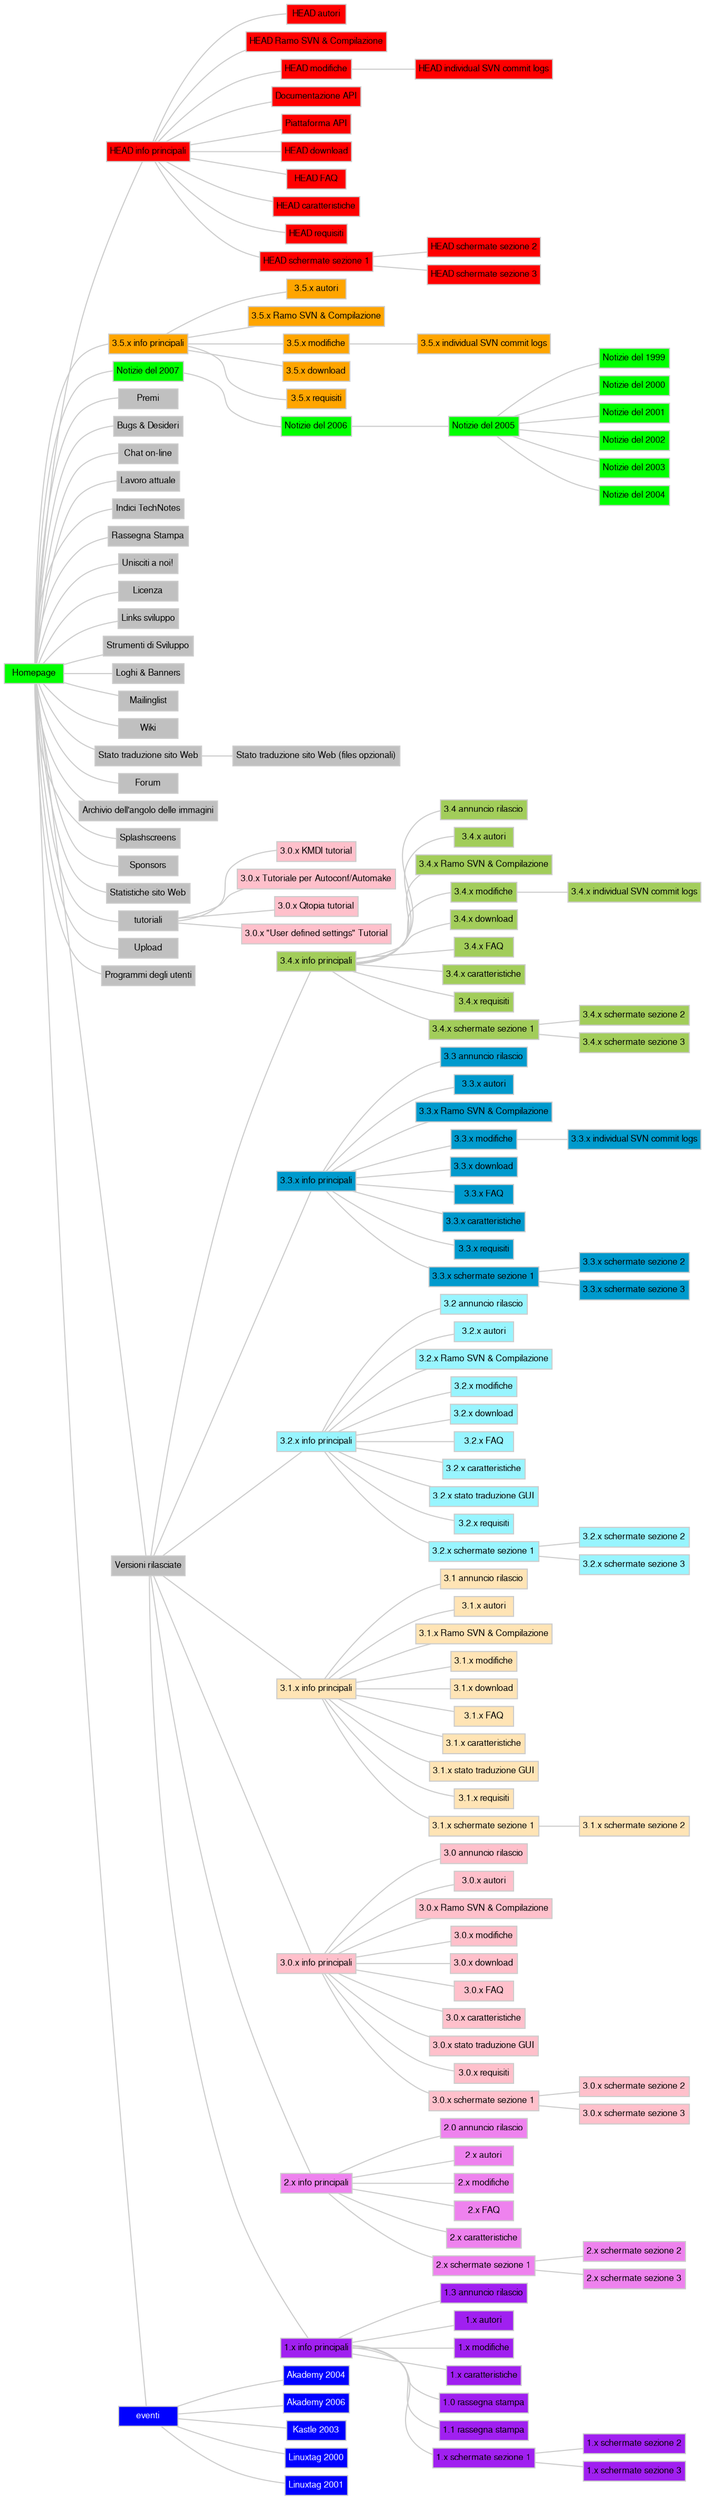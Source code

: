 digraph G {
  fontpath="/usr/X11R6/lib/X11/fonts/truetype";
  charset="iso-8859-1";
  rankdir="LR";
  ranksep="0.2";
  nodesep="0.1";
  overlap="false";
  node [shape="box",color="#cccccc",fontname="FreeSans", fontsize="8",fontcolor="#000000" margin="0.04" height="0.25"];
  edge [color="#cccccc",arrowhead="none"];
  21 [label="HEAD autori", URL="../index.html?filename=HEAD/authors.html", fillcolor="red", fontcolor="", style="filled"];
  27 -> 21;
  22 [label="HEAD Ramo SVN &amp; Compilazione", URL="../index.html?filename=HEAD/branches_compiling.html", fillcolor="red", fontcolor="", style="filled"];
  27 -> 22;
  159 [label="HEAD individual SVN commit logs", URL="../index.html?filename=HEAD/ChangeLog.html", fillcolor="red", fontcolor="", style="filled"];
  29 -> 159;
  29 [label="HEAD modifiche", URL="../index.html?filename=HEAD/changes.html", fillcolor="red", fontcolor="", style="filled"];
  27 -> 29;
  136 [label="Documentazione API", URL="../HEAD/doc/api/", fillcolor="red", fontcolor="", style="filled"];
  27 -> 136;
  139 [label="Piattaforma API", URL="../HEAD/doc/platform/", fillcolor="red", fontcolor="", style="filled"];
  27 -> 139;
  24 [label="HEAD download", URL="../index.html?filename=HEAD/download.html", fillcolor="red", fontcolor="", style="filled"];
  27 -> 24;
  31 [label="HEAD FAQ", URL="../index.html?filename=HEAD/faq.html", fillcolor="red", fontcolor="", style="filled"];
  27 -> 31;
  30 [label="HEAD caratteristiche", URL="../index.html?filename=HEAD/features.html", fillcolor="red", fontcolor="", style="filled"];
  27 -> 30;
  27 [label="HEAD info principali", URL="../index.html?filename=HEAD/kdevelop.html", fillcolor="red", fontcolor="", style="filled"];
  1 -> 27;
  23 [label="HEAD requisiti", URL="../index.html?filename=HEAD/requirements.html", fillcolor="red", fontcolor="", style="filled"];
  27 -> 23;
  32 [label="HEAD schermate sezione 1", URL="../index.html?filename=HEAD/screenshots1.html", fillcolor="red", fontcolor="", style="filled"];
  27 -> 32;
  33 [label="HEAD schermate sezione 2", URL="../index.html?filename=HEAD/screenshots2.html", fillcolor="red", fontcolor="", style="filled"];
  32 -> 33;
  34 [label="HEAD schermate sezione 3", URL="../index.html?filename=HEAD/screenshots3.html", fillcolor="red", fontcolor="", style="filled"];
  32 -> 34;
  211 [label="3.5.x autori", URL="../index.html?filename=3.5/authors.html", fillcolor="orange", fontcolor="", style="filled"];
  209 -> 211;
  212 [label="3.5.x Ramo SVN &amp; Compilazione", URL="../index.html?filename=3.5/branches_compiling.html", fillcolor="orange", fontcolor="", style="filled"];
  209 -> 212;
  213 [label="3.5.x individual SVN commit logs", URL="../index.html?filename=3.5/ChangeLog.html", fillcolor="orange", fontcolor="", style="filled"];
  214 -> 213;
  214 [label="3.5.x modifiche", URL="../index.html?filename=3.5/changes.html", fillcolor="orange", fontcolor="", style="filled"];
  209 -> 214;
  217 [label="3.5.x download", URL="../index.html?filename=3.5/download.html", fillcolor="orange", fontcolor="", style="filled"];
  209 -> 217;
  209 [label="3.5.x info principali", URL="../index.html?filename=3.5/kdevelop.html", fillcolor="orange", fontcolor="", style="filled"];
  1 -> 209;
  220 [label="3.5.x requisiti", URL="../index.html?filename=3.5/requirements.html", fillcolor="orange", fontcolor="", style="filled"];
  209 -> 220;
  1 [label="Homepage", URL="../index.html?filename=main.html", fillcolor="green", fontcolor="", style="filled"];
  38 [label="Notizie del 1999", URL="../index.html?filename=main1999.html", fillcolor="green", fontcolor="", style="filled"];
  177 -> 38;
  39 [label="Notizie del 2000", URL="../index.html?filename=main2000.html", fillcolor="green", fontcolor="", style="filled"];
  177 -> 39;
  40 [label="Notizie del 2001", URL="../index.html?filename=main2001.html", fillcolor="green", fontcolor="", style="filled"];
  177 -> 40;
  41 [label="Notizie del 2002", URL="../index.html?filename=main2002.html", fillcolor="green", fontcolor="", style="filled"];
  177 -> 41;
  42 [label="Notizie del 2003", URL="../index.html?filename=main2003.html", fillcolor="green", fontcolor="", style="filled"];
  177 -> 42;
  118 [label="Notizie del 2004", URL="../index.html?filename=main2004.html", fillcolor="green", fontcolor="", style="filled"];
  177 -> 118;
  177 [label="Notizie del 2005", URL="../index.html?filename=main2005.html", fillcolor="green", fontcolor="", style="filled"];
  180 -> 177;
  180 [label="Notizie del 2006", URL="../index.html?filename=main2006.html", fillcolor="green", fontcolor="", style="filled"];
  225 -> 180;
  225 [label="Notizie del 2007", URL="../index.html?filename=main2007.html", fillcolor="green", fontcolor="", style="filled"];
  1 -> 225;
  15 [label="Premi", URL="../index.html?filename=awards.html", fillcolor="gray", fontcolor="", style="filled"];
  1 -> 15;
  5 [label="Bugs &amp; Desideri", URL="../index.html?filename=bugs.html", fillcolor="gray", fontcolor="", style="filled"];
  1 -> 5;
  135 [label="Chat on-line", URL="../chat/", fillcolor="gray", fontcolor="", style="filled"];
  1 -> 135;
  105 [label="Lavoro attuale", URL="../index.html?filename=current_work.html", fillcolor="gray", fontcolor="", style="filled"];
  1 -> 105;
  117 [label="Indici TechNotes", URL="../index.html?filename=doc/technotes/index.html", fillcolor="gray", fontcolor="", style="filled"];
  1 -> 117;
  36 [label="Rassegna Stampa", URL="../index.html?filename=in_the_press.html", fillcolor="gray", fontcolor="", style="filled"];
  1 -> 36;
  16 [label="Unisciti a noi!", URL="../index.html?filename=join-the-team.html", fillcolor="gray", fontcolor="", style="filled"];
  1 -> 16;
  37 [label="Licenza", URL="../index.html?filename=license.html", fillcolor="gray", fontcolor="", style="filled"];
  1 -> 37;
  7 [label="Links sviluppo", URL="../index.html?filename=links_development.html", fillcolor="gray", fontcolor="", style="filled"];
  1 -> 7;
  11 [label="Strumenti di Sviluppo", URL="../index.html?filename=links_tools.html", fillcolor="gray", fontcolor="", style="filled"];
  1 -> 11;
  13 [label="Loghi &amp; Banners", URL="../index.html?filename=logos_banners.html", fillcolor="gray", fontcolor="", style="filled"];
  1 -> 13;
  17 [label="Mailinglist", URL="../index.html?filename=mailinglist.html", fillcolor="gray", fontcolor="", style="filled"];
  1 -> 17;
  134 [label="Wiki", URL="../mediawiki/", fillcolor="gray", fontcolor="", style="filled"];
  1 -> 134;
  112 [label="Stato traduzione sito Web (files opzionali)", URL="../index.html?filename=optional_files_translation_status.html", fillcolor="gray", fontcolor="", style="filled"];
  111 -> 112;
  137 [label="Forum", URL="../phorum5/", fillcolor="gray", fontcolor="", style="filled"];
  1 -> 137;
  43 [label="Archivio dell\'angolo delle immagini", URL="../index.html?filename=pic_corner.html", fillcolor="gray", fontcolor="", style="filled"];
  1 -> 43;
  44 [label="Splashscreens", URL="../index.html?filename=splashscreens.html", fillcolor="gray", fontcolor="", style="filled"];
  1 -> 44;
  8 [label="Sponsors", URL="../index.html?filename=sponsors.html", fillcolor="gray", fontcolor="", style="filled"];
  1 -> 8;
  45 [label="Statistiche sito Web", URL="../index.html?filename=stats.html", fillcolor="gray", fontcolor="", style="filled"];
  1 -> 45;
  103 [label="tutoriali", URL="../index.html?filename=tutorials.html", fillcolor="gray", fontcolor="", style="filled"];
  1 -> 103;
  18 [label="Upload", URL="../index.html?filename=upload.html", fillcolor="gray", fontcolor="", style="filled"];
  1 -> 18;
  9 [label="Programmi degli utenti", URL="../index.html?filename=users.html", fillcolor="gray", fontcolor="", style="filled"];
  1 -> 9;
  12 [label="Versioni rilasciate", URL="../index.html?filename=versions.html", fillcolor="gray", fontcolor="", style="filled"];
  1 -> 12;
  111 [label="Stato traduzione sito Web", URL="../index.html?filename=website_translation_status.html", fillcolor="gray", fontcolor="", style="filled"];
  1 -> 111;
  162 [label="3.4 annuncio rilascio", URL="../index.html?filename=3.4/announce-kdevelop-3.4.html", fillcolor="darkolivegreen3", fontcolor="", style="filled"];
  161 -> 162;
  163 [label="3.4.x autori", URL="../index.html?filename=3.4/authors.html", fillcolor="darkolivegreen3", fontcolor="", style="filled"];
  161 -> 163;
  164 [label="3.4.x Ramo SVN &amp; Compilazione", URL="../index.html?filename=3.4/branches_compiling.html", fillcolor="darkolivegreen3", fontcolor="", style="filled"];
  161 -> 164;
  165 [label="3.4.x individual SVN commit logs", URL="../index.html?filename=3.4/ChangeLog.html", fillcolor="darkolivegreen3", fontcolor="", style="filled"];
  166 -> 165;
  166 [label="3.4.x modifiche", URL="../index.html?filename=3.4/changes.html", fillcolor="darkolivegreen3", fontcolor="", style="filled"];
  161 -> 166;
  168 [label="3.4.x download", URL="../index.html?filename=3.4/download.html", fillcolor="darkolivegreen3", fontcolor="", style="filled"];
  161 -> 168;
  169 [label="3.4.x FAQ", URL="../index.html?filename=3.4/faq.html", fillcolor="darkolivegreen3", fontcolor="", style="filled"];
  161 -> 169;
  170 [label="3.4.x caratteristiche", URL="../index.html?filename=3.4/features.html", fillcolor="darkolivegreen3", fontcolor="", style="filled"];
  161 -> 170;
  161 [label="3.4.x info principali", URL="../index.html?filename=3.4/kdevelop.html", fillcolor="darkolivegreen3", fontcolor="", style="filled"];
  12 -> 161;
  172 [label="3.4.x requisiti", URL="../index.html?filename=3.4/requirements.html", fillcolor="darkolivegreen3", fontcolor="", style="filled"];
  161 -> 172;
  173 [label="3.4.x schermate sezione 1", URL="../index.html?filename=3.4/screenshots1.html", fillcolor="darkolivegreen3", fontcolor="", style="filled"];
  161 -> 173;
  174 [label="3.4.x schermate sezione 2", URL="../index.html?filename=3.4/screenshots2.html", fillcolor="darkolivegreen3", fontcolor="", style="filled"];
  173 -> 174;
  175 [label="3.4.x schermate sezione 3", URL="../index.html?filename=3.4/screenshots3.html", fillcolor="darkolivegreen3", fontcolor="", style="filled"];
  173 -> 175;
  144 [label="3.3 annuncio rilascio", URL="../index.html?filename=3.3/announce-kdevelop-3.3.html", fillcolor="deepskyblue3", fontcolor="", style="filled"];
  143 -> 144;
  145 [label="3.3.x autori", URL="../index.html?filename=3.3/authors.html", fillcolor="deepskyblue3", fontcolor="", style="filled"];
  143 -> 145;
  146 [label="3.3.x Ramo SVN &amp; Compilazione", URL="../index.html?filename=3.3/branches_compiling.html", fillcolor="deepskyblue3", fontcolor="", style="filled"];
  143 -> 146;
  158 [label="3.3.x individual SVN commit logs", URL="../index.html?filename=3.3/ChangeLog.html", fillcolor="deepskyblue3", fontcolor="", style="filled"];
  147 -> 158;
  147 [label="3.3.x modifiche", URL="../index.html?filename=3.3/changes.html", fillcolor="deepskyblue3", fontcolor="", style="filled"];
  143 -> 147;
  149 [label="3.3.x download", URL="../index.html?filename=3.3/download.html", fillcolor="deepskyblue3", fontcolor="", style="filled"];
  143 -> 149;
  150 [label="3.3.x FAQ", URL="../index.html?filename=3.3/faq.html", fillcolor="deepskyblue3", fontcolor="", style="filled"];
  143 -> 150;
  151 [label="3.3.x caratteristiche", URL="../index.html?filename=3.3/features.html", fillcolor="deepskyblue3", fontcolor="", style="filled"];
  143 -> 151;
  143 [label="3.3.x info principali", URL="../index.html?filename=3.3/kdevelop.html", fillcolor="deepskyblue3", fontcolor="", style="filled"];
  12 -> 143;
  153 [label="3.3.x requisiti", URL="../index.html?filename=3.3/requirements.html", fillcolor="deepskyblue3", fontcolor="", style="filled"];
  143 -> 153;
  154 [label="3.3.x schermate sezione 1", URL="../index.html?filename=3.3/screenshots1.html", fillcolor="deepskyblue3", fontcolor="", style="filled"];
  143 -> 154;
  155 [label="3.3.x schermate sezione 2", URL="../index.html?filename=3.3/screenshots2.html", fillcolor="deepskyblue3", fontcolor="", style="filled"];
  154 -> 155;
  156 [label="3.3.x schermate sezione 3", URL="../index.html?filename=3.3/screenshots3.html", fillcolor="deepskyblue3", fontcolor="", style="filled"];
  154 -> 156;
  120 [label="3.2 annuncio rilascio", URL="../index.html?filename=3.2/announce-kdevelop-3.2.html", fillcolor="cadetblue1", fontcolor="", style="filled"];
  119 -> 120;
  121 [label="3.2.x autori", URL="../index.html?filename=3.2/authors.html", fillcolor="cadetblue1", fontcolor="", style="filled"];
  119 -> 121;
  122 [label="3.2.x Ramo SVN &amp; Compilazione", URL="../index.html?filename=3.2/branches_compiling.html", fillcolor="cadetblue1", fontcolor="", style="filled"];
  119 -> 122;
  123 [label="3.2.x modifiche", URL="../index.html?filename=3.2/changes.html", fillcolor="cadetblue1", fontcolor="", style="filled"];
  119 -> 123;
  125 [label="3.2.x download", URL="../index.html?filename=3.2/download.html", fillcolor="cadetblue1", fontcolor="", style="filled"];
  119 -> 125;
  126 [label="3.2.x FAQ", URL="../index.html?filename=3.2/faq.html", fillcolor="cadetblue1", fontcolor="", style="filled"];
  119 -> 126;
  127 [label="3.2.x caratteristiche", URL="../index.html?filename=3.2/features.html", fillcolor="cadetblue1", fontcolor="", style="filled"];
  119 -> 127;
  119 [label="3.2.x info principali", URL="../index.html?filename=3.2/kdevelop.html", fillcolor="cadetblue1", fontcolor="", style="filled"];
  12 -> 119;
  128 [label="3.2.x stato traduzione GUI", URL="../index.html?filename=3.2/kdevelop_po_status.html", fillcolor="cadetblue1", fontcolor="", style="filled"];
  119 -> 128;
  133 [label="3.2.x requisiti", URL="../index.html?filename=3.2/requirements.html", fillcolor="cadetblue1", fontcolor="", style="filled"];
  119 -> 133;
  129 [label="3.2.x schermate sezione 1", URL="../index.html?filename=3.2/screenshots1.html", fillcolor="cadetblue1", fontcolor="", style="filled"];
  119 -> 129;
  130 [label="3.2.x schermate sezione 2", URL="../index.html?filename=3.2/screenshots2.html", fillcolor="cadetblue1", fontcolor="", style="filled"];
  129 -> 130;
  131 [label="3.2.x schermate sezione 3", URL="../index.html?filename=3.2/screenshots3.html", fillcolor="cadetblue1", fontcolor="", style="filled"];
  129 -> 131;
  88 [label="3.1 annuncio rilascio", URL="../index.html?filename=3.1/announce-kdevelop-3.1.html", fillcolor="moccasin", fontcolor="", style="filled"];
  4 -> 88;
  77 [label="3.1.x autori", URL="../index.html?filename=3.1/authors.html", fillcolor="moccasin", fontcolor="", style="filled"];
  4 -> 77;
  78 [label="3.1.x Ramo SVN &amp; Compilazione", URL="../index.html?filename=3.1/branches_compiling.html", fillcolor="moccasin", fontcolor="", style="filled"];
  4 -> 78;
  89 [label="3.1.x modifiche", URL="../index.html?filename=3.1/changes.html", fillcolor="moccasin", fontcolor="", style="filled"];
  4 -> 89;
  80 [label="3.1.x download", URL="../index.html?filename=3.1/download.html", fillcolor="moccasin", fontcolor="", style="filled"];
  4 -> 80;
  90 [label="3.1.x FAQ", URL="../index.html?filename=3.1/faq.html", fillcolor="moccasin", fontcolor="", style="filled"];
  4 -> 90;
  91 [label="3.1.x caratteristiche", URL="../index.html?filename=3.1/features.html", fillcolor="moccasin", fontcolor="", style="filled"];
  4 -> 91;
  4 [label="3.1.x info principali", URL="../index.html?filename=3.1/kdevelop.html", fillcolor="moccasin", fontcolor="", style="filled"];
  12 -> 4;
  81 [label="3.1.x stato traduzione GUI", URL="../index.html?filename=3.1/kdevelop_po_status.html", fillcolor="moccasin", fontcolor="", style="filled"];
  4 -> 81;
  82 [label="3.1.x requisiti", URL="../index.html?filename=3.1/requirements.html", fillcolor="moccasin", fontcolor="", style="filled"];
  4 -> 82;
  92 [label="3.1.x schermate sezione 1", URL="../index.html?filename=3.1/screenshots1.html", fillcolor="moccasin", fontcolor="", style="filled"];
  4 -> 92;
  93 [label="3.1.x schermate sezione 2", URL="../index.html?filename=3.1/screenshots2.html", fillcolor="moccasin", fontcolor="", style="filled"];
  92 -> 93;
  62 [label="3.0 annuncio rilascio", URL="../index.html?filename=3.0/announce-kdevelop-3.0.html", fillcolor="pink", fontcolor="", style="filled"];
  3 -> 62;
  69 [label="3.0.x autori", URL="../index.html?filename=3.0/authors.html", fillcolor="pink", fontcolor="", style="filled"];
  3 -> 69;
  73 [label="3.0.x Ramo SVN &amp; Compilazione", URL="../index.html?filename=3.0/branches_compiling.html", fillcolor="pink", fontcolor="", style="filled"];
  3 -> 73;
  63 [label="3.0.x modifiche", URL="../index.html?filename=3.0/changes.html", fillcolor="pink", fontcolor="", style="filled"];
  3 -> 63;
  140 [label="3.0.x KMDI tutorial", URL="../3.0/doc/kmditutorial/index.html", fillcolor="pink", fontcolor="", style="filled"];
  103 -> 140;
  76 [label="3.0.x Tutoriale per Autoconf/Automake", URL="../index.html?filename=3.0/doc/tutorial_autoconf.html", fillcolor="pink", fontcolor="", style="filled"];
  103 -> 76;
  141 [label="3.0.x Qtopia tutorial", URL="../3.0/doc/tutorial_qtopia/index.html", fillcolor="pink", fontcolor="", style="filled"];
  103 -> 141;
  142 [label="3.0.x \"User defined settings\" Tutorial", URL="../3.0/doc/tutorial_settings/index.html", fillcolor="pink", fontcolor="", style="filled"];
  103 -> 142;
  74 [label="3.0.x download", URL="../index.html?filename=3.0/download.html", fillcolor="pink", fontcolor="", style="filled"];
  3 -> 74;
  64 [label="3.0.x FAQ", URL="../index.html?filename=3.0/faq.html", fillcolor="pink", fontcolor="", style="filled"];
  3 -> 64;
  71 [label="3.0.x caratteristiche", URL="../index.html?filename=3.0/features.html", fillcolor="pink", fontcolor="", style="filled"];
  3 -> 71;
  3 [label="3.0.x info principali", URL="../index.html?filename=3.0/kdevelop.html", fillcolor="pink", fontcolor="", style="filled"];
  12 -> 3;
  160 [label="3.0.x stato traduzione GUI", URL="../index.html?filename=3.0/kdevelop_po_status.html", fillcolor="pink", fontcolor="", style="filled"];
  3 -> 160;
  72 [label="3.0.x requisiti", URL="../index.html?filename=3.0/requirements.html", fillcolor="pink", fontcolor="", style="filled"];
  3 -> 72;
  66 [label="3.0.x schermate sezione 1", URL="../index.html?filename=3.0/screenshots1.html", fillcolor="pink", fontcolor="", style="filled"];
  3 -> 66;
  67 [label="3.0.x schermate sezione 2", URL="../index.html?filename=3.0/screenshots2.html", fillcolor="pink", fontcolor="", style="filled"];
  66 -> 67;
  68 [label="3.0.x schermate sezione 3", URL="../index.html?filename=3.0/screenshots3.html", fillcolor="pink", fontcolor="", style="filled"];
  66 -> 68;
  54 [label="2.0 annuncio rilascio", URL="../index.html?filename=2.1/announce-kdevelop-2.0.html", fillcolor="violet", fontcolor="", style="filled"];
  20 -> 54;
  55 [label="2.x autori", URL="../index.html?filename=2.1/authors.html", fillcolor="violet", fontcolor="", style="filled"];
  20 -> 55;
  56 [label="2.x modifiche", URL="../index.html?filename=2.1/changes.html", fillcolor="violet", fontcolor="", style="filled"];
  20 -> 56;
  57 [label="2.x FAQ", URL="../index.html?filename=2.1/faq.html", fillcolor="violet", fontcolor="", style="filled"];
  20 -> 57;
  58 [label="2.x caratteristiche", URL="../index.html?filename=2.1/features.html", fillcolor="violet", fontcolor="", style="filled"];
  20 -> 58;
  20 [label="2.x info principali", URL="../index.html?filename=2.1/kdevelop.html", fillcolor="violet", fontcolor="", style="filled"];
  12 -> 20;
  59 [label="2.x schermate sezione 1", URL="../index.html?filename=2.1/screenshots1.html", fillcolor="violet", fontcolor="", style="filled"];
  20 -> 59;
  60 [label="2.x schermate sezione 2", URL="../index.html?filename=2.1/screenshots2.html", fillcolor="violet", fontcolor="", style="filled"];
  59 -> 60;
  61 [label="2.x schermate sezione 3", URL="../index.html?filename=2.1/screenshots3.html", fillcolor="violet", fontcolor="", style="filled"];
  59 -> 61;
  46 [label="1.3 annuncio rilascio", URL="../index.html?filename=1.3/announce-kdevelop-1.3.html", fillcolor="purple", fontcolor="", style="filled"];
  19 -> 46;
  47 [label="1.x autori", URL="../index.html?filename=1.3/authors.html", fillcolor="purple", fontcolor="", style="filled"];
  19 -> 47;
  48 [label="1.x modifiche", URL="../index.html?filename=1.3/changes.html", fillcolor="purple", fontcolor="", style="filled"];
  19 -> 48;
  49 [label="1.x caratteristiche", URL="../index.html?filename=1.3/features.html", fillcolor="purple", fontcolor="", style="filled"];
  19 -> 49;
  19 [label="1.x info principali", URL="../index.html?filename=1.3/kdevelop.html", fillcolor="purple", fontcolor="", style="filled"];
  12 -> 19;
  2 [label="1.0 rassegna stampa", URL="../index.html?filename=1.3/pressrelease1.0.html", fillcolor="purple", fontcolor="", style="filled"];
  19 -> 2;
  50 [label="1.1 rassegna stampa", URL="../index.html?filename=1.3/pressrelease1.1.html", fillcolor="purple", fontcolor="", style="filled"];
  19 -> 50;
  51 [label="1.x schermate sezione 1", URL="../index.html?filename=1.3/screenshots1.html", fillcolor="purple", fontcolor="", style="filled"];
  19 -> 51;
  52 [label="1.x schermate sezione 2", URL="../index.html?filename=1.3/screenshots2.html", fillcolor="purple", fontcolor="", style="filled"];
  51 -> 52;
  53 [label="1.x schermate sezione 3", URL="../index.html?filename=1.3/screenshots3.html", fillcolor="purple", fontcolor="", style="filled"];
  51 -> 53;
  84 [label="eventi", URL="../index.html?filename=events.html", fillcolor="blue", fontcolor="white", style="filled"];
  1 -> 84;
  114 [label="Akademy 2004", URL="../index.html?filename=events/akademy2004.html", fillcolor="blue", fontcolor="white", style="filled"];
  84 -> 114;
  178 [label="Akademy 2006", URL="../index.html?filename=events/akademy2006.html", fillcolor="blue", fontcolor="white", style="filled"];
  84 -> 178;
  87 [label="Kastle 2003", URL="../index.html?filename=events/kastle2003.html", fillcolor="blue", fontcolor="white", style="filled"];
  84 -> 87;
  85 [label="Linuxtag 2000", URL="../index.html?filename=events/linuxtag2000.html", fillcolor="blue", fontcolor="white", style="filled"];
  84 -> 85;
  86 [label="Linuxtag 2001", URL="../index.html?filename=events/linuxtag2001.html", fillcolor="blue", fontcolor="white", style="filled"];
  84 -> 86;
}